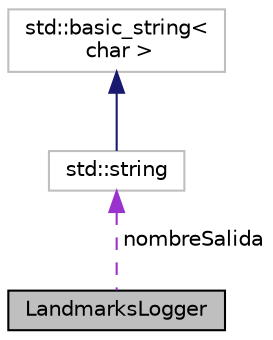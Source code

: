 digraph "LandmarksLogger"
{
 // LATEX_PDF_SIZE
  edge [fontname="Helvetica",fontsize="10",labelfontname="Helvetica",labelfontsize="10"];
  node [fontname="Helvetica",fontsize="10",shape=record];
  Node1 [label="LandmarksLogger",height=0.2,width=0.4,color="black", fillcolor="grey75", style="filled", fontcolor="black",tooltip="Clase para guardar los landmarks. Por defecto genera un video."];
  Node2 -> Node1 [dir="back",color="darkorchid3",fontsize="10",style="dashed",label=" nombreSalida" ,fontname="Helvetica"];
  Node2 [label="std::string",height=0.2,width=0.4,color="grey75", fillcolor="white", style="filled",tooltip="STL class."];
  Node3 -> Node2 [dir="back",color="midnightblue",fontsize="10",style="solid",fontname="Helvetica"];
  Node3 [label="std::basic_string\<\l char \>",height=0.2,width=0.4,color="grey75", fillcolor="white", style="filled",tooltip="STL class."];
}
